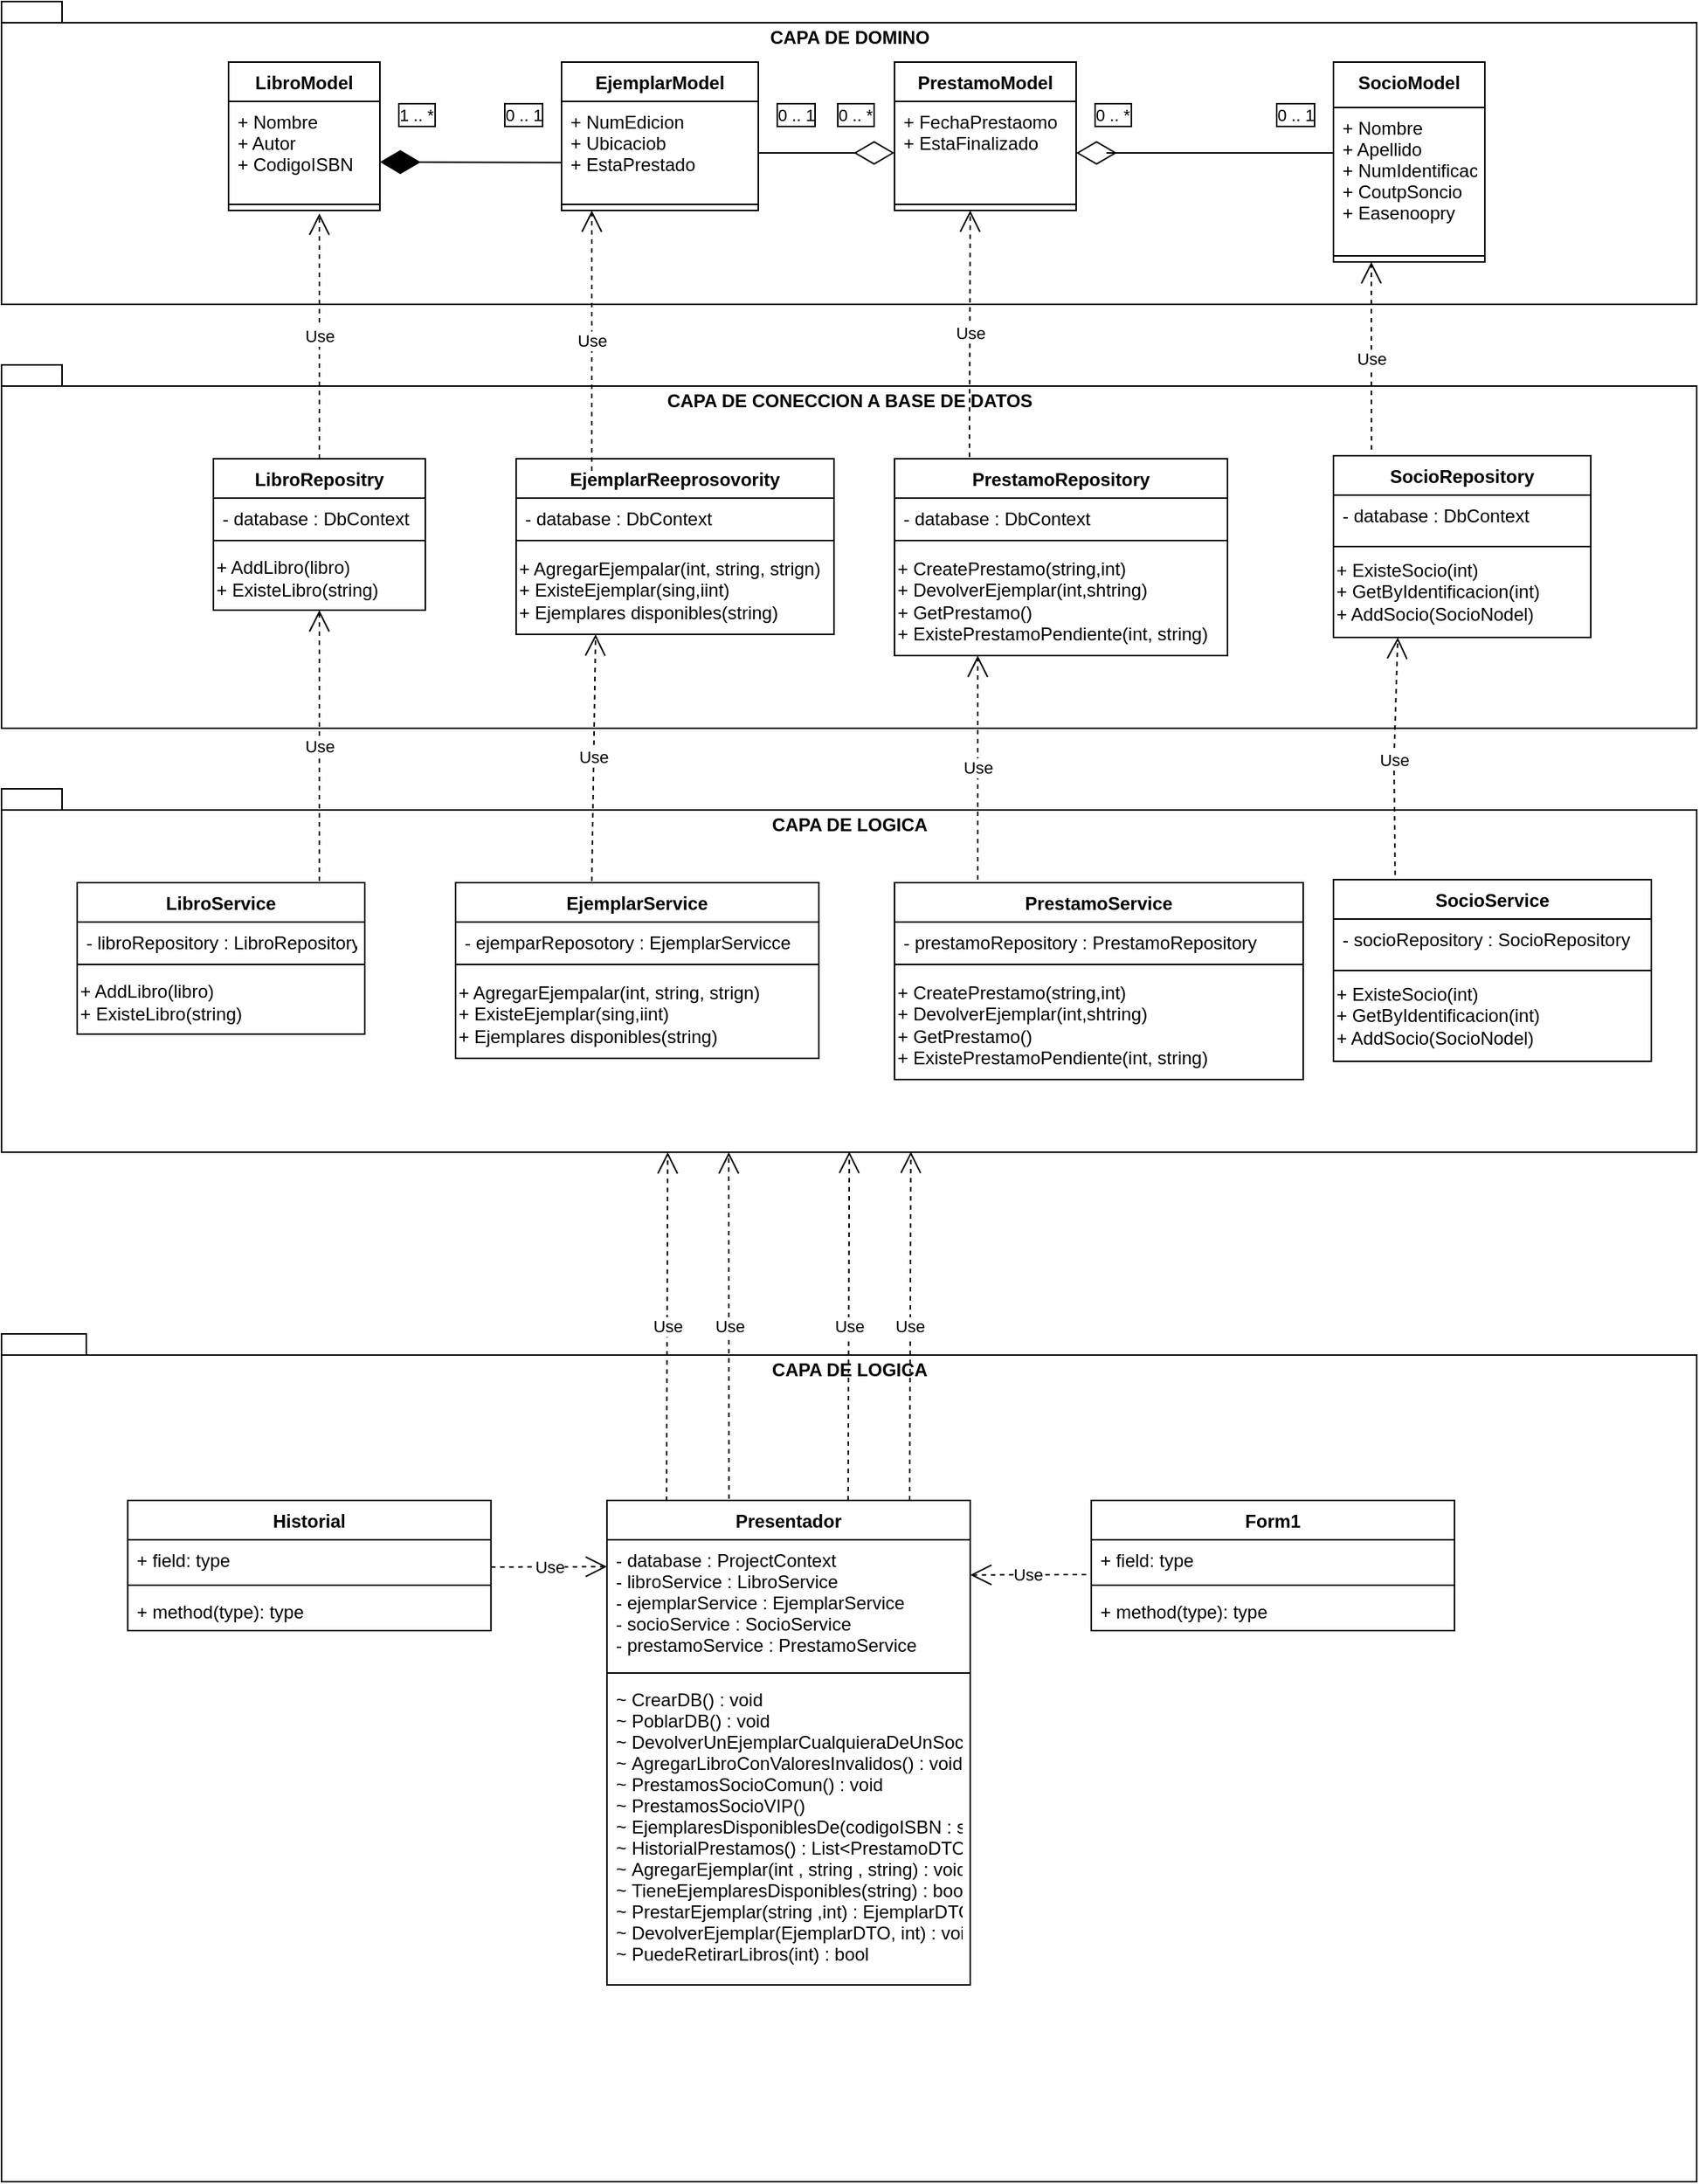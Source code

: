 <mxfile version="20.1.1" type="github">
  <diagram id="4MBhD8-7CLioCw5Sy-SI" name="Page-1">
    <mxGraphModel dx="1962" dy="595" grid="1" gridSize="10" guides="1" tooltips="1" connect="1" arrows="1" fold="1" page="1" pageScale="1" pageWidth="827" pageHeight="1169" math="0" shadow="0">
      <root>
        <mxCell id="0" />
        <mxCell id="1" parent="0" />
        <mxCell id="2FC1ufxekYEBjPLhtF5f-108" value="CAPA DE LOGICA" style="shape=folder;fontStyle=1;spacingTop=10;tabWidth=40;tabHeight=14;tabPosition=left;html=1;strokeColor=default;fillColor=default;verticalAlign=top;" parent="1" vertex="1">
          <mxGeometry x="-520" y="920" width="1120" height="560" as="geometry" />
        </mxCell>
        <mxCell id="2FC1ufxekYEBjPLhtF5f-78" value="CAPA DE CONECCION A BASE DE DATOS" style="shape=folder;fontStyle=1;spacingTop=10;tabWidth=40;tabHeight=14;tabPosition=left;html=1;strokeColor=default;fillColor=default;verticalAlign=top;" parent="1" vertex="1">
          <mxGeometry x="-520" y="280" width="1120" height="240" as="geometry" />
        </mxCell>
        <mxCell id="2FC1ufxekYEBjPLhtF5f-77" value="CAPA DE DOMINO" style="shape=folder;fontStyle=1;spacingTop=10;tabWidth=40;tabHeight=14;tabPosition=left;html=1;strokeColor=default;fillColor=default;verticalAlign=top;" parent="1" vertex="1">
          <mxGeometry x="-520" y="40" width="1120" height="200" as="geometry" />
        </mxCell>
        <mxCell id="2FC1ufxekYEBjPLhtF5f-76" value="CAPA DE LOGICA" style="shape=folder;fontStyle=1;spacingTop=10;tabWidth=40;tabHeight=14;tabPosition=left;html=1;strokeColor=default;fillColor=default;verticalAlign=top;" parent="1" vertex="1">
          <mxGeometry x="-520" y="560" width="1120" height="240" as="geometry" />
        </mxCell>
        <mxCell id="8GDeiO6cNgvrfYdbUPF--6" value="LibroModel" style="swimlane;fontStyle=1;align=center;verticalAlign=top;childLayout=stackLayout;horizontal=1;startSize=26;horizontalStack=0;resizeParent=1;resizeParentMax=0;resizeLast=0;collapsible=1;marginBottom=0;" parent="1" vertex="1">
          <mxGeometry x="-370" y="80" width="100" height="98" as="geometry" />
        </mxCell>
        <mxCell id="8GDeiO6cNgvrfYdbUPF--7" value="+ Nombre&#xa;+ Autor&#xa;+ CodigoISBN&#xa;&#xa;" style="text;strokeColor=none;fillColor=none;align=left;verticalAlign=top;spacingLeft=4;spacingRight=4;overflow=hidden;rotatable=0;points=[[0,0.5],[1,0.5]];portConstraint=eastwest;" parent="8GDeiO6cNgvrfYdbUPF--6" vertex="1">
          <mxGeometry y="26" width="100" height="64" as="geometry" />
        </mxCell>
        <mxCell id="8GDeiO6cNgvrfYdbUPF--8" value="" style="line;strokeWidth=1;fillColor=none;align=left;verticalAlign=middle;spacingTop=-1;spacingLeft=3;spacingRight=3;rotatable=0;labelPosition=right;points=[];portConstraint=eastwest;" parent="8GDeiO6cNgvrfYdbUPF--6" vertex="1">
          <mxGeometry y="90" width="100" height="8" as="geometry" />
        </mxCell>
        <mxCell id="7EzZ68nywVVAHR82G-X7-1" value="EjemplarModel" style="swimlane;fontStyle=1;align=center;verticalAlign=top;childLayout=stackLayout;horizontal=1;startSize=26;horizontalStack=0;resizeParent=1;resizeParentMax=0;resizeLast=0;collapsible=1;marginBottom=0;" parent="1" vertex="1">
          <mxGeometry x="-150" y="80" width="130" height="98" as="geometry">
            <mxRectangle x="280" y="40" width="130" height="30" as="alternateBounds" />
          </mxGeometry>
        </mxCell>
        <mxCell id="7EzZ68nywVVAHR82G-X7-2" value="+ NumEdicion&#xa;+ Ubicaciob&#xa;+ EstaPrestado" style="text;strokeColor=none;fillColor=none;align=left;verticalAlign=top;spacingLeft=4;spacingRight=4;overflow=hidden;rotatable=0;points=[[0,0.5],[1,0.5]];portConstraint=eastwest;" parent="7EzZ68nywVVAHR82G-X7-1" vertex="1">
          <mxGeometry y="26" width="130" height="64" as="geometry" />
        </mxCell>
        <mxCell id="7EzZ68nywVVAHR82G-X7-3" value="" style="line;strokeWidth=1;fillColor=none;align=left;verticalAlign=middle;spacingTop=-1;spacingLeft=3;spacingRight=3;rotatable=0;labelPosition=right;points=[];portConstraint=eastwest;" parent="7EzZ68nywVVAHR82G-X7-1" vertex="1">
          <mxGeometry y="90" width="130" height="8" as="geometry" />
        </mxCell>
        <mxCell id="2FC1ufxekYEBjPLhtF5f-1" value="PrestamoModel" style="swimlane;fontStyle=1;align=center;verticalAlign=top;childLayout=stackLayout;horizontal=1;startSize=26;horizontalStack=0;resizeParent=1;resizeParentMax=0;resizeLast=0;collapsible=1;marginBottom=0;" parent="1" vertex="1">
          <mxGeometry x="70" y="80" width="120" height="98" as="geometry" />
        </mxCell>
        <mxCell id="2FC1ufxekYEBjPLhtF5f-2" value="+ FechaPrestaomo&#xa;+ EstaFinalizado" style="text;strokeColor=none;fillColor=none;align=left;verticalAlign=top;spacingLeft=4;spacingRight=4;overflow=hidden;rotatable=0;points=[[0,0.5],[1,0.5]];portConstraint=eastwest;" parent="2FC1ufxekYEBjPLhtF5f-1" vertex="1">
          <mxGeometry y="26" width="120" height="64" as="geometry" />
        </mxCell>
        <mxCell id="2FC1ufxekYEBjPLhtF5f-3" value="" style="line;strokeWidth=1;fillColor=none;align=left;verticalAlign=middle;spacingTop=-1;spacingLeft=3;spacingRight=3;rotatable=0;labelPosition=right;points=[];portConstraint=eastwest;" parent="2FC1ufxekYEBjPLhtF5f-1" vertex="1">
          <mxGeometry y="90" width="120" height="8" as="geometry" />
        </mxCell>
        <mxCell id="2FC1ufxekYEBjPLhtF5f-5" value="SocioModel" style="swimlane;fontStyle=1;align=center;verticalAlign=top;childLayout=stackLayout;horizontal=1;startSize=30;horizontalStack=0;resizeParent=1;resizeParentMax=0;resizeLast=0;collapsible=1;marginBottom=0;" parent="1" vertex="1">
          <mxGeometry x="360" y="80" width="100" height="132" as="geometry" />
        </mxCell>
        <mxCell id="2FC1ufxekYEBjPLhtF5f-6" value="+ Nombre&#xa;+ Apellido&#xa;+ NumIdentificacion&#xa;+ CoutpSoncio&#xa;+ Easenoopry" style="text;strokeColor=none;fillColor=none;align=left;verticalAlign=top;spacingLeft=4;spacingRight=4;overflow=hidden;rotatable=0;points=[[0,0.5],[1,0.5]];portConstraint=eastwest;" parent="2FC1ufxekYEBjPLhtF5f-5" vertex="1">
          <mxGeometry y="30" width="100" height="94" as="geometry" />
        </mxCell>
        <mxCell id="2FC1ufxekYEBjPLhtF5f-7" value="" style="line;strokeWidth=1;fillColor=none;align=left;verticalAlign=middle;spacingTop=-1;spacingLeft=3;spacingRight=3;rotatable=0;labelPosition=right;points=[];portConstraint=eastwest;" parent="2FC1ufxekYEBjPLhtF5f-5" vertex="1">
          <mxGeometry y="124" width="100" height="8" as="geometry" />
        </mxCell>
        <mxCell id="2FC1ufxekYEBjPLhtF5f-12" value="EjemplarReeprosovority" style="swimlane;fontStyle=1;align=center;verticalAlign=top;childLayout=stackLayout;horizontal=1;startSize=26;horizontalStack=0;resizeParent=1;resizeParentMax=0;resizeLast=0;collapsible=1;marginBottom=0;" parent="1" vertex="1">
          <mxGeometry x="-180" y="342" width="210" height="116" as="geometry">
            <mxRectangle x="280" y="40" width="130" height="30" as="alternateBounds" />
          </mxGeometry>
        </mxCell>
        <mxCell id="2FC1ufxekYEBjPLhtF5f-13" value="- database : DbContext" style="text;strokeColor=none;fillColor=none;align=left;verticalAlign=top;spacingLeft=4;spacingRight=4;overflow=hidden;rotatable=0;points=[[0,0.5],[1,0.5]];portConstraint=eastwest;" parent="2FC1ufxekYEBjPLhtF5f-12" vertex="1">
          <mxGeometry y="26" width="210" height="24" as="geometry" />
        </mxCell>
        <mxCell id="2FC1ufxekYEBjPLhtF5f-14" value="" style="line;strokeWidth=1;fillColor=none;align=left;verticalAlign=middle;spacingTop=-1;spacingLeft=3;spacingRight=3;rotatable=0;labelPosition=right;points=[];portConstraint=eastwest;" parent="2FC1ufxekYEBjPLhtF5f-12" vertex="1">
          <mxGeometry y="50" width="210" height="8" as="geometry" />
        </mxCell>
        <mxCell id="2FC1ufxekYEBjPLhtF5f-27" value="+ AgregarEjempalar(int, string, strign)&lt;br&gt;+ ExisteEjemplar(sing,iint)&lt;br&gt;+ Ejemplares disponibles(string)" style="text;html=1;strokeColor=none;fillColor=none;align=left;verticalAlign=middle;whiteSpace=wrap;rounded=0;" parent="2FC1ufxekYEBjPLhtF5f-12" vertex="1">
          <mxGeometry y="58" width="210" height="58" as="geometry" />
        </mxCell>
        <mxCell id="2FC1ufxekYEBjPLhtF5f-15" value="PrestamoRepository" style="swimlane;fontStyle=1;align=center;verticalAlign=top;childLayout=stackLayout;horizontal=1;startSize=26;horizontalStack=0;resizeParent=1;resizeParentMax=0;resizeLast=0;collapsible=1;marginBottom=0;" parent="1" vertex="1">
          <mxGeometry x="70" y="342" width="220" height="130" as="geometry" />
        </mxCell>
        <mxCell id="2FC1ufxekYEBjPLhtF5f-16" value="- database : DbContext" style="text;strokeColor=none;fillColor=none;align=left;verticalAlign=top;spacingLeft=4;spacingRight=4;overflow=hidden;rotatable=0;points=[[0,0.5],[1,0.5]];portConstraint=eastwest;" parent="2FC1ufxekYEBjPLhtF5f-15" vertex="1">
          <mxGeometry y="26" width="220" height="24" as="geometry" />
        </mxCell>
        <mxCell id="2FC1ufxekYEBjPLhtF5f-17" value="" style="line;strokeWidth=1;fillColor=none;align=left;verticalAlign=middle;spacingTop=-1;spacingLeft=3;spacingRight=3;rotatable=0;labelPosition=right;points=[];portConstraint=eastwest;" parent="2FC1ufxekYEBjPLhtF5f-15" vertex="1">
          <mxGeometry y="50" width="220" height="8" as="geometry" />
        </mxCell>
        <mxCell id="2FC1ufxekYEBjPLhtF5f-28" value="+ CreatePrestamo(string,int)&lt;br&gt;+ DevolverEjemplar(int,shtring)&lt;br&gt;+ GetPrestamo()&lt;br&gt;&lt;div style=&quot;&quot;&gt;&lt;span style=&quot;background-color: initial;&quot;&gt;+ ExistePrestamoPendiente(int, string)&lt;/span&gt;&lt;/div&gt;" style="text;html=1;strokeColor=none;fillColor=none;align=left;verticalAlign=middle;whiteSpace=wrap;rounded=0;" parent="2FC1ufxekYEBjPLhtF5f-15" vertex="1">
          <mxGeometry y="58" width="220" height="72" as="geometry" />
        </mxCell>
        <mxCell id="2FC1ufxekYEBjPLhtF5f-18" value="SocioRepository" style="swimlane;fontStyle=1;align=center;verticalAlign=top;childLayout=stackLayout;horizontal=1;startSize=26;horizontalStack=0;resizeParent=1;resizeParentMax=0;resizeLast=0;collapsible=1;marginBottom=0;" parent="1" vertex="1">
          <mxGeometry x="360" y="340" width="170" height="120" as="geometry" />
        </mxCell>
        <mxCell id="2FC1ufxekYEBjPLhtF5f-19" value="- database : DbContext" style="text;strokeColor=none;fillColor=none;align=left;verticalAlign=top;spacingLeft=4;spacingRight=4;overflow=hidden;rotatable=0;points=[[0,0.5],[1,0.5]];portConstraint=eastwest;" parent="2FC1ufxekYEBjPLhtF5f-18" vertex="1">
          <mxGeometry y="26" width="170" height="34" as="geometry" />
        </mxCell>
        <mxCell id="2FC1ufxekYEBjPLhtF5f-30" value="+ ExisteSocio(int)&lt;br&gt;+ GetByIdentificacion(int)&lt;br&gt;+ AddSocio(SocioNodel)" style="text;html=1;strokeColor=default;fillColor=default;align=left;verticalAlign=middle;whiteSpace=wrap;rounded=0;" parent="2FC1ufxekYEBjPLhtF5f-18" vertex="1">
          <mxGeometry y="60" width="170" height="60" as="geometry" />
        </mxCell>
        <mxCell id="2FC1ufxekYEBjPLhtF5f-22" value="LibroRepositry" style="swimlane;fontStyle=1;align=center;verticalAlign=top;childLayout=stackLayout;horizontal=1;startSize=26;horizontalStack=0;resizeParent=1;resizeParentMax=0;resizeLast=0;collapsible=1;marginBottom=0;" parent="1" vertex="1">
          <mxGeometry x="-380" y="342" width="140" height="100" as="geometry">
            <mxRectangle x="280" y="40" width="130" height="30" as="alternateBounds" />
          </mxGeometry>
        </mxCell>
        <mxCell id="2FC1ufxekYEBjPLhtF5f-23" value="- database : DbContext" style="text;strokeColor=none;fillColor=none;align=left;verticalAlign=top;spacingLeft=4;spacingRight=4;overflow=hidden;rotatable=0;points=[[0,0.5],[1,0.5]];portConstraint=eastwest;" parent="2FC1ufxekYEBjPLhtF5f-22" vertex="1">
          <mxGeometry y="26" width="140" height="24" as="geometry" />
        </mxCell>
        <mxCell id="2FC1ufxekYEBjPLhtF5f-24" value="" style="line;strokeWidth=1;fillColor=none;align=left;verticalAlign=middle;spacingTop=-1;spacingLeft=3;spacingRight=3;rotatable=0;labelPosition=right;points=[];portConstraint=eastwest;" parent="2FC1ufxekYEBjPLhtF5f-22" vertex="1">
          <mxGeometry y="50" width="140" height="8" as="geometry" />
        </mxCell>
        <mxCell id="2FC1ufxekYEBjPLhtF5f-25" value="+ AddLibro(libro)&lt;br&gt;+ ExisteLibro(string)" style="text;html=1;strokeColor=none;fillColor=none;align=left;verticalAlign=middle;whiteSpace=wrap;rounded=0;" parent="2FC1ufxekYEBjPLhtF5f-22" vertex="1">
          <mxGeometry y="58" width="140" height="42" as="geometry" />
        </mxCell>
        <mxCell id="2FC1ufxekYEBjPLhtF5f-31" value="Use" style="endArrow=open;endSize=12;dashed=1;html=1;rounded=0;entryX=0.25;entryY=1;entryDx=0;entryDy=0;exitX=0.148;exitY=-0.033;exitDx=0;exitDy=0;exitPerimeter=0;" parent="1" source="2FC1ufxekYEBjPLhtF5f-18" target="2FC1ufxekYEBjPLhtF5f-5" edge="1">
          <mxGeometry x="-0.015" width="160" relative="1" as="geometry">
            <mxPoint x="520" y="278" as="sourcePoint" />
            <mxPoint x="520" y="140" as="targetPoint" />
            <Array as="points">
              <mxPoint x="385" y="260" />
            </Array>
            <mxPoint y="1" as="offset" />
          </mxGeometry>
        </mxCell>
        <mxCell id="2FC1ufxekYEBjPLhtF5f-32" value="Use" style="endArrow=open;endSize=12;dashed=1;html=1;rounded=0;" parent="1" source="2FC1ufxekYEBjPLhtF5f-22" edge="1">
          <mxGeometry width="160" relative="1" as="geometry">
            <mxPoint x="-320" y="240" as="sourcePoint" />
            <mxPoint x="-310" y="180" as="targetPoint" />
          </mxGeometry>
        </mxCell>
        <mxCell id="2FC1ufxekYEBjPLhtF5f-33" value="Use" style="endArrow=open;endSize=12;dashed=1;html=1;rounded=0;exitX=0.238;exitY=0.069;exitDx=0;exitDy=0;exitPerimeter=0;" parent="1" source="2FC1ufxekYEBjPLhtF5f-12" edge="1">
          <mxGeometry width="160" relative="1" as="geometry">
            <mxPoint x="-120" y="300" as="sourcePoint" />
            <mxPoint x="-130" y="178" as="targetPoint" />
            <Array as="points" />
          </mxGeometry>
        </mxCell>
        <mxCell id="2FC1ufxekYEBjPLhtF5f-34" value="Use" style="endArrow=open;endSize=12;dashed=1;html=1;rounded=0;entryX=0.5;entryY=1;entryDx=0;entryDy=0;exitX=0.225;exitY=-0.009;exitDx=0;exitDy=0;exitPerimeter=0;" parent="1" source="2FC1ufxekYEBjPLhtF5f-15" edge="1">
          <mxGeometry width="160" relative="1" as="geometry">
            <mxPoint x="126.711" y="280.0" as="sourcePoint" />
            <mxPoint x="120" y="178" as="targetPoint" />
          </mxGeometry>
        </mxCell>
        <mxCell id="2FC1ufxekYEBjPLhtF5f-35" value="" style="endArrow=diamondThin;endFill=0;endSize=24;html=1;rounded=0;" parent="1" edge="1">
          <mxGeometry width="160" relative="1" as="geometry">
            <mxPoint x="-20" y="140" as="sourcePoint" />
            <mxPoint x="70" y="140" as="targetPoint" />
          </mxGeometry>
        </mxCell>
        <mxCell id="2FC1ufxekYEBjPLhtF5f-37" value="" style="endArrow=diamondThin;endFill=1;endSize=24;html=1;rounded=0;exitX=0.002;exitY=0.63;exitDx=0;exitDy=0;exitPerimeter=0;" parent="1" source="7EzZ68nywVVAHR82G-X7-2" edge="1">
          <mxGeometry width="160" relative="1" as="geometry">
            <mxPoint x="-150" y="145.58" as="sourcePoint" />
            <mxPoint x="-270" y="146" as="targetPoint" />
          </mxGeometry>
        </mxCell>
        <object label="" asdasd="" id="2FC1ufxekYEBjPLhtF5f-39">
          <mxCell style="endArrow=diamondThin;endFill=0;endSize=24;html=1;rounded=0;" parent="1" edge="1">
            <mxGeometry x="0.647" y="-20" width="160" relative="1" as="geometry">
              <mxPoint x="360" y="140" as="sourcePoint" />
              <mxPoint x="190" y="140" as="targetPoint" />
              <Array as="points">
                <mxPoint x="210" y="140" />
              </Array>
              <mxPoint as="offset" />
            </mxGeometry>
          </mxCell>
        </object>
        <mxCell id="2FC1ufxekYEBjPLhtF5f-41" value="&lt;span style=&quot;color: rgb(0, 0, 0); font-family: Helvetica; font-size: 11px; font-style: normal; font-variant-ligatures: normal; font-variant-caps: normal; font-weight: 400; letter-spacing: normal; orphans: 2; text-align: center; text-indent: 0px; text-transform: none; widows: 2; word-spacing: 0px; -webkit-text-stroke-width: 0px; background-color: rgb(255, 255, 255); text-decoration-thickness: initial; text-decoration-style: initial; text-decoration-color: initial; float: none; display: inline !important;&quot;&gt;0 .. *&lt;/span&gt;" style="text;whiteSpace=wrap;html=1;labelBorderColor=default;" parent="1" vertex="1">
          <mxGeometry x="30" y="100" width="30" height="30" as="geometry" />
        </mxCell>
        <mxCell id="2FC1ufxekYEBjPLhtF5f-43" value="&lt;span style=&quot;color: rgb(0, 0, 0); font-family: Helvetica; font-size: 11px; font-style: normal; font-variant-ligatures: normal; font-variant-caps: normal; font-weight: 400; letter-spacing: normal; orphans: 2; text-align: center; text-indent: 0px; text-transform: none; widows: 2; word-spacing: 0px; -webkit-text-stroke-width: 0px; background-color: rgb(255, 255, 255); text-decoration-thickness: initial; text-decoration-style: initial; text-decoration-color: initial; float: none; display: inline !important;&quot;&gt;0 .. *&lt;/span&gt;" style="text;whiteSpace=wrap;html=1;labelBorderColor=default;" parent="1" vertex="1">
          <mxGeometry x="200" y="100" width="30" height="30" as="geometry" />
        </mxCell>
        <mxCell id="2FC1ufxekYEBjPLhtF5f-48" value="EjemplarService" style="swimlane;fontStyle=1;align=center;verticalAlign=top;childLayout=stackLayout;horizontal=1;startSize=26;horizontalStack=0;resizeParent=1;resizeParentMax=0;resizeLast=0;collapsible=1;marginBottom=0;" parent="1" vertex="1">
          <mxGeometry x="-220" y="622" width="240" height="116" as="geometry">
            <mxRectangle x="280" y="40" width="130" height="30" as="alternateBounds" />
          </mxGeometry>
        </mxCell>
        <mxCell id="2FC1ufxekYEBjPLhtF5f-49" value="- ejemparReposotory : EjemplarServicce" style="text;strokeColor=none;fillColor=none;align=left;verticalAlign=top;spacingLeft=4;spacingRight=4;overflow=hidden;rotatable=0;points=[[0,0.5],[1,0.5]];portConstraint=eastwest;" parent="2FC1ufxekYEBjPLhtF5f-48" vertex="1">
          <mxGeometry y="26" width="240" height="24" as="geometry" />
        </mxCell>
        <mxCell id="2FC1ufxekYEBjPLhtF5f-50" value="" style="line;strokeWidth=1;fillColor=none;align=left;verticalAlign=middle;spacingTop=-1;spacingLeft=3;spacingRight=3;rotatable=0;labelPosition=right;points=[];portConstraint=eastwest;" parent="2FC1ufxekYEBjPLhtF5f-48" vertex="1">
          <mxGeometry y="50" width="240" height="8" as="geometry" />
        </mxCell>
        <mxCell id="2FC1ufxekYEBjPLhtF5f-51" value="+ AgregarEjempalar(int, string, strign)&lt;br&gt;+ ExisteEjemplar(sing,iint)&lt;br&gt;+ Ejemplares disponibles(string)" style="text;html=1;strokeColor=none;fillColor=none;align=left;verticalAlign=middle;whiteSpace=wrap;rounded=0;" parent="2FC1ufxekYEBjPLhtF5f-48" vertex="1">
          <mxGeometry y="58" width="240" height="58" as="geometry" />
        </mxCell>
        <mxCell id="2FC1ufxekYEBjPLhtF5f-52" value="PrestamoService" style="swimlane;fontStyle=1;align=center;verticalAlign=top;childLayout=stackLayout;horizontal=1;startSize=26;horizontalStack=0;resizeParent=1;resizeParentMax=0;resizeLast=0;collapsible=1;marginBottom=0;" parent="1" vertex="1">
          <mxGeometry x="70" y="622" width="270" height="130" as="geometry" />
        </mxCell>
        <mxCell id="2FC1ufxekYEBjPLhtF5f-53" value="- prestamoRepository : PrestamoRepository" style="text;strokeColor=none;fillColor=none;align=left;verticalAlign=top;spacingLeft=4;spacingRight=4;overflow=hidden;rotatable=0;points=[[0,0.5],[1,0.5]];portConstraint=eastwest;" parent="2FC1ufxekYEBjPLhtF5f-52" vertex="1">
          <mxGeometry y="26" width="270" height="24" as="geometry" />
        </mxCell>
        <mxCell id="2FC1ufxekYEBjPLhtF5f-54" value="" style="line;strokeWidth=1;fillColor=none;align=left;verticalAlign=middle;spacingTop=-1;spacingLeft=3;spacingRight=3;rotatable=0;labelPosition=right;points=[];portConstraint=eastwest;" parent="2FC1ufxekYEBjPLhtF5f-52" vertex="1">
          <mxGeometry y="50" width="270" height="8" as="geometry" />
        </mxCell>
        <mxCell id="2FC1ufxekYEBjPLhtF5f-55" value="+ CreatePrestamo(string,int)&lt;br&gt;+ DevolverEjemplar(int,shtring)&lt;br&gt;+ GetPrestamo()&lt;br&gt;&lt;div style=&quot;&quot;&gt;&lt;span style=&quot;background-color: initial;&quot;&gt;+ ExistePrestamoPendiente(int, string)&lt;/span&gt;&lt;/div&gt;" style="text;html=1;strokeColor=none;fillColor=none;align=left;verticalAlign=middle;whiteSpace=wrap;rounded=0;" parent="2FC1ufxekYEBjPLhtF5f-52" vertex="1">
          <mxGeometry y="58" width="270" height="72" as="geometry" />
        </mxCell>
        <mxCell id="2FC1ufxekYEBjPLhtF5f-56" value="SocioService" style="swimlane;fontStyle=1;align=center;verticalAlign=top;childLayout=stackLayout;horizontal=1;startSize=26;horizontalStack=0;resizeParent=1;resizeParentMax=0;resizeLast=0;collapsible=1;marginBottom=0;" parent="1" vertex="1">
          <mxGeometry x="360" y="620" width="210" height="120" as="geometry" />
        </mxCell>
        <mxCell id="2FC1ufxekYEBjPLhtF5f-57" value="- socioRepository : SocioRepository" style="text;strokeColor=none;fillColor=none;align=left;verticalAlign=top;spacingLeft=4;spacingRight=4;overflow=hidden;rotatable=0;points=[[0,0.5],[1,0.5]];portConstraint=eastwest;" parent="2FC1ufxekYEBjPLhtF5f-56" vertex="1">
          <mxGeometry y="26" width="210" height="34" as="geometry" />
        </mxCell>
        <mxCell id="2FC1ufxekYEBjPLhtF5f-58" value="+ ExisteSocio(int)&lt;br&gt;+ GetByIdentificacion(int)&lt;br&gt;+ AddSocio(SocioNodel)" style="text;html=1;strokeColor=default;fillColor=default;align=left;verticalAlign=middle;whiteSpace=wrap;rounded=0;" parent="2FC1ufxekYEBjPLhtF5f-56" vertex="1">
          <mxGeometry y="60" width="210" height="60" as="geometry" />
        </mxCell>
        <mxCell id="2FC1ufxekYEBjPLhtF5f-59" value="LibroService" style="swimlane;fontStyle=1;align=center;verticalAlign=top;childLayout=stackLayout;horizontal=1;startSize=26;horizontalStack=0;resizeParent=1;resizeParentMax=0;resizeLast=0;collapsible=1;marginBottom=0;" parent="1" vertex="1">
          <mxGeometry x="-470" y="622" width="190" height="100" as="geometry">
            <mxRectangle x="280" y="40" width="130" height="30" as="alternateBounds" />
          </mxGeometry>
        </mxCell>
        <mxCell id="2FC1ufxekYEBjPLhtF5f-60" value="- libroRepository : LibroRepository" style="text;strokeColor=none;fillColor=none;align=left;verticalAlign=top;spacingLeft=4;spacingRight=4;overflow=hidden;rotatable=0;points=[[0,0.5],[1,0.5]];portConstraint=eastwest;" parent="2FC1ufxekYEBjPLhtF5f-59" vertex="1">
          <mxGeometry y="26" width="190" height="24" as="geometry" />
        </mxCell>
        <mxCell id="2FC1ufxekYEBjPLhtF5f-61" value="" style="line;strokeWidth=1;fillColor=none;align=left;verticalAlign=middle;spacingTop=-1;spacingLeft=3;spacingRight=3;rotatable=0;labelPosition=right;points=[];portConstraint=eastwest;" parent="2FC1ufxekYEBjPLhtF5f-59" vertex="1">
          <mxGeometry y="50" width="190" height="8" as="geometry" />
        </mxCell>
        <mxCell id="2FC1ufxekYEBjPLhtF5f-62" value="+ AddLibro(libro)&lt;br&gt;+ ExisteLibro(string)" style="text;html=1;strokeColor=none;fillColor=none;align=left;verticalAlign=middle;whiteSpace=wrap;rounded=0;" parent="2FC1ufxekYEBjPLhtF5f-59" vertex="1">
          <mxGeometry y="58" width="190" height="42" as="geometry" />
        </mxCell>
        <mxCell id="2FC1ufxekYEBjPLhtF5f-63" value="Presentador" style="swimlane;fontStyle=1;align=center;verticalAlign=top;childLayout=stackLayout;horizontal=1;startSize=26;horizontalStack=0;resizeParent=1;resizeParentMax=0;resizeLast=0;collapsible=1;marginBottom=0;strokeColor=default;fillColor=default;" parent="1" vertex="1">
          <mxGeometry x="-120" y="1030" width="240" height="320" as="geometry" />
        </mxCell>
        <mxCell id="2FC1ufxekYEBjPLhtF5f-64" value="- database : ProjectContext&#xa;- libroService : LibroService&#xa;- ejemplarService : EjemplarService&#xa;- socioService : SocioService&#xa;- prestamoService : PrestamoService " style="text;strokeColor=none;fillColor=none;align=left;verticalAlign=top;spacingLeft=4;spacingRight=4;overflow=hidden;rotatable=0;points=[[0,0.5],[1,0.5]];portConstraint=eastwest;" parent="2FC1ufxekYEBjPLhtF5f-63" vertex="1">
          <mxGeometry y="26" width="240" height="84" as="geometry" />
        </mxCell>
        <mxCell id="2FC1ufxekYEBjPLhtF5f-65" value="" style="line;strokeWidth=1;fillColor=none;align=left;verticalAlign=middle;spacingTop=-1;spacingLeft=3;spacingRight=3;rotatable=0;labelPosition=right;points=[];portConstraint=eastwest;" parent="2FC1ufxekYEBjPLhtF5f-63" vertex="1">
          <mxGeometry y="110" width="240" height="8" as="geometry" />
        </mxCell>
        <mxCell id="2FC1ufxekYEBjPLhtF5f-66" value="~ CrearDB() : void&#xa;~ PoblarDB() : void&#xa;~ DevolverUnEjemplarCualquieraDeUnSocioCualquiera() : void&#xa;~ AgregarLibroConValoresInvalidos() : void &#xa;~ PrestamosSocioComun() : void&#xa;~ PrestamosSocioVIP()&#xa;~ EjemplaresDisponiblesDe(codigoISBN : string) : List&lt;Ejemplar DTO&gt;&#xa;~ HistorialPrestamos() : List&lt;PrestamoDTO&gt;&#xa;~ AgregarEjemplar(int , string , string) : void&#xa;~ TieneEjemplaresDisponibles(string) : bool&#xa;~ PrestarEjemplar(string ,int) : EjemplarDTO&#xa;~ DevolverEjemplar(EjemplarDTO, int) : void&#xa;~ PuedeRetirarLibros(int) : bool" style="text;strokeColor=none;fillColor=none;align=left;verticalAlign=top;spacingLeft=4;spacingRight=4;overflow=hidden;rotatable=0;points=[[0,0.5],[1,0.5]];portConstraint=eastwest;" parent="2FC1ufxekYEBjPLhtF5f-63" vertex="1">
          <mxGeometry y="118" width="240" height="202" as="geometry" />
        </mxCell>
        <mxCell id="2FC1ufxekYEBjPLhtF5f-79" value="Use" style="endArrow=open;endSize=12;dashed=1;html=1;rounded=0;exitX=0.194;exitY=-0.025;exitDx=0;exitDy=0;exitPerimeter=0;entryX=0.25;entryY=1;entryDx=0;entryDy=0;" parent="1" source="2FC1ufxekYEBjPLhtF5f-56" target="2FC1ufxekYEBjPLhtF5f-30" edge="1">
          <mxGeometry x="-0.015" width="160" relative="1" as="geometry">
            <mxPoint x="385.16" y="616.04" as="sourcePoint" />
            <mxPoint x="385" y="460" as="targetPoint" />
            <Array as="points">
              <mxPoint x="400" y="540" />
            </Array>
            <mxPoint y="1" as="offset" />
          </mxGeometry>
        </mxCell>
        <mxCell id="2FC1ufxekYEBjPLhtF5f-80" value="Use" style="endArrow=open;endSize=12;dashed=1;html=1;rounded=0;entryX=0.5;entryY=1;entryDx=0;entryDy=0;exitX=0.842;exitY=-0.01;exitDx=0;exitDy=0;exitPerimeter=0;" parent="1" source="2FC1ufxekYEBjPLhtF5f-59" target="2FC1ufxekYEBjPLhtF5f-25" edge="1">
          <mxGeometry width="160" relative="1" as="geometry">
            <mxPoint x="-310" y="622" as="sourcePoint" />
            <mxPoint x="-310" y="460" as="targetPoint" />
          </mxGeometry>
        </mxCell>
        <mxCell id="2FC1ufxekYEBjPLhtF5f-81" value="Use" style="endArrow=open;endSize=12;dashed=1;html=1;rounded=0;exitX=0.375;exitY=-0.009;exitDx=0;exitDy=0;exitPerimeter=0;entryX=0.25;entryY=1;entryDx=0;entryDy=0;" parent="1" source="2FC1ufxekYEBjPLhtF5f-48" target="2FC1ufxekYEBjPLhtF5f-27" edge="1">
          <mxGeometry width="160" relative="1" as="geometry">
            <mxPoint x="-130" y="590" as="sourcePoint" />
            <mxPoint x="-130" y="458" as="targetPoint" />
            <Array as="points" />
          </mxGeometry>
        </mxCell>
        <mxCell id="2FC1ufxekYEBjPLhtF5f-82" value="Use" style="endArrow=open;endSize=12;dashed=1;html=1;rounded=0;entryX=0.25;entryY=1;entryDx=0;entryDy=0;" parent="1" target="2FC1ufxekYEBjPLhtF5f-28" edge="1">
          <mxGeometry width="160" relative="1" as="geometry">
            <mxPoint x="125" y="620" as="sourcePoint" />
            <mxPoint x="120" y="480" as="targetPoint" />
          </mxGeometry>
        </mxCell>
        <mxCell id="2FC1ufxekYEBjPLhtF5f-83" value="Historial" style="swimlane;fontStyle=1;align=center;verticalAlign=top;childLayout=stackLayout;horizontal=1;startSize=26;horizontalStack=0;resizeParent=1;resizeParentMax=0;resizeLast=0;collapsible=1;marginBottom=0;strokeColor=default;fillColor=default;" parent="1" vertex="1">
          <mxGeometry x="-436.64" y="1030" width="240" height="86" as="geometry" />
        </mxCell>
        <mxCell id="2FC1ufxekYEBjPLhtF5f-84" value="+ field: type" style="text;strokeColor=none;fillColor=none;align=left;verticalAlign=top;spacingLeft=4;spacingRight=4;overflow=hidden;rotatable=0;points=[[0,0.5],[1,0.5]];portConstraint=eastwest;" parent="2FC1ufxekYEBjPLhtF5f-83" vertex="1">
          <mxGeometry y="26" width="240" height="26" as="geometry" />
        </mxCell>
        <mxCell id="2FC1ufxekYEBjPLhtF5f-85" value="" style="line;strokeWidth=1;fillColor=none;align=left;verticalAlign=middle;spacingTop=-1;spacingLeft=3;spacingRight=3;rotatable=0;labelPosition=right;points=[];portConstraint=eastwest;" parent="2FC1ufxekYEBjPLhtF5f-83" vertex="1">
          <mxGeometry y="52" width="240" height="8" as="geometry" />
        </mxCell>
        <mxCell id="2FC1ufxekYEBjPLhtF5f-86" value="+ method(type): type" style="text;strokeColor=none;fillColor=none;align=left;verticalAlign=top;spacingLeft=4;spacingRight=4;overflow=hidden;rotatable=0;points=[[0,0.5],[1,0.5]];portConstraint=eastwest;" parent="2FC1ufxekYEBjPLhtF5f-83" vertex="1">
          <mxGeometry y="60" width="240" height="26" as="geometry" />
        </mxCell>
        <mxCell id="2FC1ufxekYEBjPLhtF5f-91" value="Form1" style="swimlane;fontStyle=1;align=center;verticalAlign=top;childLayout=stackLayout;horizontal=1;startSize=26;horizontalStack=0;resizeParent=1;resizeParentMax=0;resizeLast=0;collapsible=1;marginBottom=0;strokeColor=default;fillColor=default;" parent="1" vertex="1">
          <mxGeometry x="200" y="1030" width="240" height="86" as="geometry" />
        </mxCell>
        <mxCell id="2FC1ufxekYEBjPLhtF5f-92" value="+ field: type" style="text;strokeColor=none;fillColor=none;align=left;verticalAlign=top;spacingLeft=4;spacingRight=4;overflow=hidden;rotatable=0;points=[[0,0.5],[1,0.5]];portConstraint=eastwest;" parent="2FC1ufxekYEBjPLhtF5f-91" vertex="1">
          <mxGeometry y="26" width="240" height="26" as="geometry" />
        </mxCell>
        <mxCell id="2FC1ufxekYEBjPLhtF5f-93" value="" style="line;strokeWidth=1;fillColor=none;align=left;verticalAlign=middle;spacingTop=-1;spacingLeft=3;spacingRight=3;rotatable=0;labelPosition=right;points=[];portConstraint=eastwest;" parent="2FC1ufxekYEBjPLhtF5f-91" vertex="1">
          <mxGeometry y="52" width="240" height="8" as="geometry" />
        </mxCell>
        <mxCell id="2FC1ufxekYEBjPLhtF5f-94" value="+ method(type): type" style="text;strokeColor=none;fillColor=none;align=left;verticalAlign=top;spacingLeft=4;spacingRight=4;overflow=hidden;rotatable=0;points=[[0,0.5],[1,0.5]];portConstraint=eastwest;" parent="2FC1ufxekYEBjPLhtF5f-91" vertex="1">
          <mxGeometry y="60" width="240" height="26" as="geometry" />
        </mxCell>
        <mxCell id="2FC1ufxekYEBjPLhtF5f-95" value="Use" style="endArrow=open;endSize=12;dashed=1;html=1;rounded=0;entryX=-0.014;entryY=0.078;entryDx=0;entryDy=0;entryPerimeter=0;" parent="1" edge="1">
          <mxGeometry width="160" relative="1" as="geometry">
            <mxPoint x="-196.64" y="1074" as="sourcePoint" />
            <mxPoint x="-120.0" y="1073.756" as="targetPoint" />
          </mxGeometry>
        </mxCell>
        <mxCell id="2FC1ufxekYEBjPLhtF5f-96" value="Use" style="endArrow=open;endSize=12;dashed=1;html=1;rounded=0;entryX=-0.014;entryY=0.078;entryDx=0;entryDy=0;entryPerimeter=0;" parent="1" edge="1">
          <mxGeometry width="160" relative="1" as="geometry">
            <mxPoint x="196.64" y="1078.996" as="sourcePoint" />
            <mxPoint x="120" y="1079.24" as="targetPoint" />
          </mxGeometry>
        </mxCell>
        <mxCell id="2FC1ufxekYEBjPLhtF5f-99" value="Use" style="endArrow=open;endSize=12;dashed=1;html=1;rounded=0;entryX=0.393;entryY=1;entryDx=0;entryDy=0;entryPerimeter=0;exitX=0.164;exitY=0.001;exitDx=0;exitDy=0;exitPerimeter=0;" parent="1" source="2FC1ufxekYEBjPLhtF5f-63" target="2FC1ufxekYEBjPLhtF5f-76" edge="1">
          <mxGeometry width="160" relative="1" as="geometry">
            <mxPoint x="-210" y="920" as="sourcePoint" />
            <mxPoint x="-50" y="920" as="targetPoint" />
          </mxGeometry>
        </mxCell>
        <mxCell id="2FC1ufxekYEBjPLhtF5f-101" value="Use" style="endArrow=open;endSize=12;dashed=1;html=1;rounded=0;exitX=0.336;exitY=-0.003;exitDx=0;exitDy=0;exitPerimeter=0;entryX=0.429;entryY=1;entryDx=0;entryDy=0;entryPerimeter=0;" parent="1" source="2FC1ufxekYEBjPLhtF5f-63" target="2FC1ufxekYEBjPLhtF5f-76" edge="1">
          <mxGeometry width="160" relative="1" as="geometry">
            <mxPoint y="1010" as="sourcePoint" />
            <mxPoint x="-20" y="820" as="targetPoint" />
          </mxGeometry>
        </mxCell>
        <mxCell id="2FC1ufxekYEBjPLhtF5f-102" value="Use" style="endArrow=open;endSize=12;dashed=1;html=1;rounded=0;entryX=0.393;entryY=1;entryDx=0;entryDy=0;entryPerimeter=0;exitX=0.164;exitY=0.001;exitDx=0;exitDy=0;exitPerimeter=0;" parent="1" edge="1">
          <mxGeometry width="160" relative="1" as="geometry">
            <mxPoint x="39.33" y="1030" as="sourcePoint" />
            <mxPoint x="40.13" y="799.68" as="targetPoint" />
          </mxGeometry>
        </mxCell>
        <mxCell id="2FC1ufxekYEBjPLhtF5f-103" value="Use" style="endArrow=open;endSize=12;dashed=1;html=1;rounded=0;entryX=0.393;entryY=1;entryDx=0;entryDy=0;entryPerimeter=0;exitX=0.164;exitY=0.001;exitDx=0;exitDy=0;exitPerimeter=0;" parent="1" edge="1">
          <mxGeometry width="160" relative="1" as="geometry">
            <mxPoint x="80.0" y="1030" as="sourcePoint" />
            <mxPoint x="80.8" y="799.68" as="targetPoint" />
          </mxGeometry>
        </mxCell>
        <mxCell id="2FC1ufxekYEBjPLhtF5f-104" value="&lt;span style=&quot;color: rgb(0, 0, 0); font-family: Helvetica; font-size: 11px; font-style: normal; font-variant-ligatures: normal; font-variant-caps: normal; font-weight: 400; letter-spacing: normal; orphans: 2; text-align: center; text-indent: 0px; text-transform: none; widows: 2; word-spacing: 0px; -webkit-text-stroke-width: 0px; background-color: rgb(255, 255, 255); text-decoration-thickness: initial; text-decoration-style: initial; text-decoration-color: initial; float: none; display: inline !important;&quot;&gt;0 .. 1&lt;/span&gt;" style="text;whiteSpace=wrap;html=1;labelBorderColor=default;" parent="1" vertex="1">
          <mxGeometry x="320" y="100" width="30" height="30" as="geometry" />
        </mxCell>
        <mxCell id="2FC1ufxekYEBjPLhtF5f-105" value="&lt;span style=&quot;color: rgb(0, 0, 0); font-family: Helvetica; font-size: 11px; font-style: normal; font-variant-ligatures: normal; font-variant-caps: normal; font-weight: 400; letter-spacing: normal; orphans: 2; text-align: center; text-indent: 0px; text-transform: none; widows: 2; word-spacing: 0px; -webkit-text-stroke-width: 0px; background-color: rgb(255, 255, 255); text-decoration-thickness: initial; text-decoration-style: initial; text-decoration-color: initial; float: none; display: inline !important;&quot;&gt;0 .. 1&lt;/span&gt;" style="text;whiteSpace=wrap;html=1;labelBorderColor=default;" parent="1" vertex="1">
          <mxGeometry x="-10" y="100" width="30" height="30" as="geometry" />
        </mxCell>
        <mxCell id="2FC1ufxekYEBjPLhtF5f-106" value="&lt;span style=&quot;color: rgb(0, 0, 0); font-family: Helvetica; font-size: 11px; font-style: normal; font-variant-ligatures: normal; font-variant-caps: normal; font-weight: 400; letter-spacing: normal; orphans: 2; text-align: center; text-indent: 0px; text-transform: none; widows: 2; word-spacing: 0px; -webkit-text-stroke-width: 0px; background-color: rgb(255, 255, 255); text-decoration-thickness: initial; text-decoration-style: initial; text-decoration-color: initial; float: none; display: inline !important;&quot;&gt;0 .. 1&lt;/span&gt;" style="text;whiteSpace=wrap;html=1;labelBorderColor=default;" parent="1" vertex="1">
          <mxGeometry x="-190" y="100" width="30" height="30" as="geometry" />
        </mxCell>
        <mxCell id="2FC1ufxekYEBjPLhtF5f-107" value="&lt;span style=&quot;color: rgb(0, 0, 0); font-family: Helvetica; font-size: 11px; font-style: normal; font-variant-ligatures: normal; font-variant-caps: normal; font-weight: 400; letter-spacing: normal; orphans: 2; text-align: center; text-indent: 0px; text-transform: none; widows: 2; word-spacing: 0px; -webkit-text-stroke-width: 0px; background-color: rgb(255, 255, 255); text-decoration-thickness: initial; text-decoration-style: initial; text-decoration-color: initial; float: none; display: inline !important;&quot;&gt;1 .. *&lt;/span&gt;" style="text;whiteSpace=wrap;html=1;labelBorderColor=default;" parent="1" vertex="1">
          <mxGeometry x="-260" y="100" width="30" height="30" as="geometry" />
        </mxCell>
      </root>
    </mxGraphModel>
  </diagram>
</mxfile>
